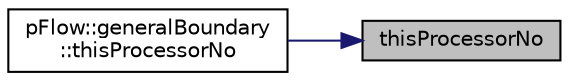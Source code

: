 digraph "thisProcessorNo"
{
 // LATEX_PDF_SIZE
  edge [fontname="Helvetica",fontsize="10",labelfontname="Helvetica",labelfontsize="10"];
  node [fontname="Helvetica",fontsize="10",shape=record];
  rankdir="RL";
  Node1 [label="thisProcessorNo",height=0.2,width=0.4,color="black", fillcolor="grey75", style="filled", fontcolor="black",tooltip=" "];
  Node1 -> Node2 [dir="back",color="midnightblue",fontsize="10",style="solid",fontname="Helvetica"];
  Node2 [label="pFlow::generalBoundary\l::thisProcessorNo",height=0.2,width=0.4,color="black", fillcolor="white", style="filled",URL="$classpFlow_1_1generalBoundary.html#a11476bb6a934a081499a0e691061ec45",tooltip=" "];
}
